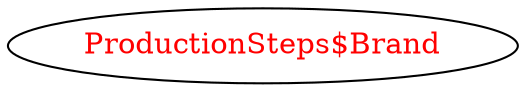digraph dependencyGraph {
 concentrate=true;
 ranksep="2.0";
 rankdir="LR"; 
 splines="ortho";
"ProductionSteps$Brand" [fontcolor="red"];
}